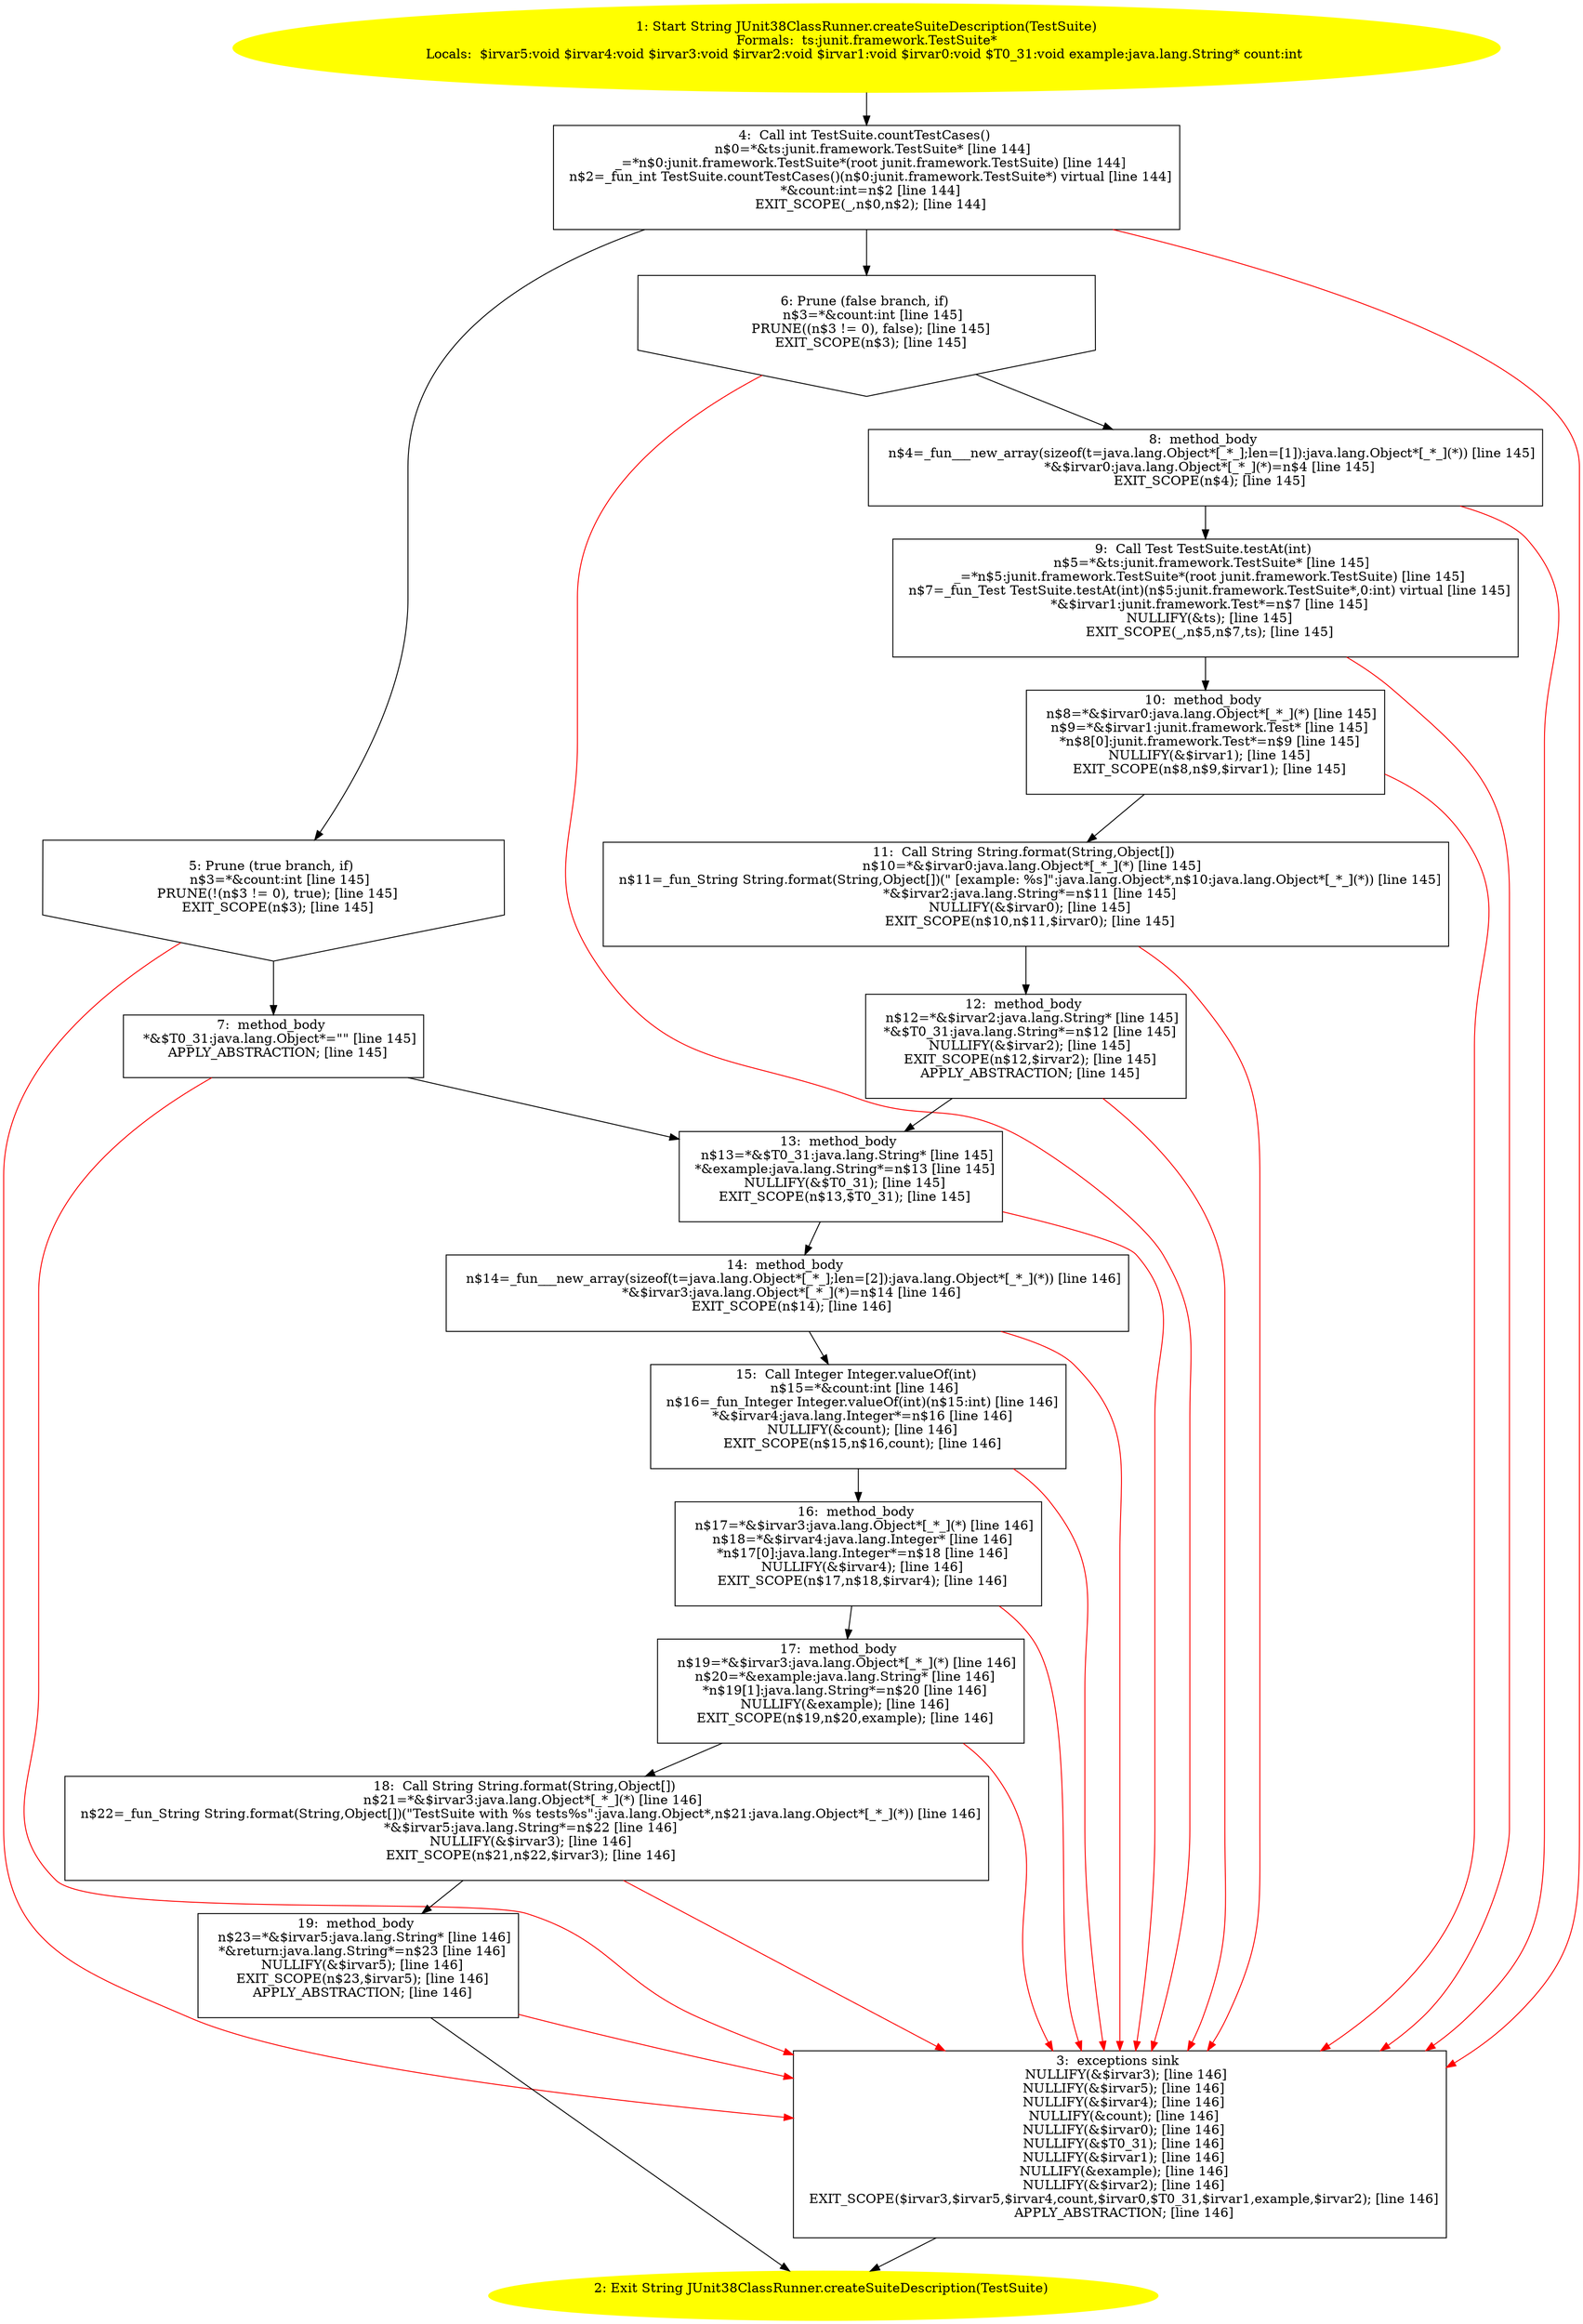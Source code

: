 /* @generated */
digraph cfg {
"org.junit.internal.runners.JUnit38ClassRunner.createSuiteDescription(junit.framework.TestSuite):java.5c1ac865e9a2fead5d1a12a1e6b2c239_1" [label="1: Start String JUnit38ClassRunner.createSuiteDescription(TestSuite)\nFormals:  ts:junit.framework.TestSuite*\nLocals:  $irvar5:void $irvar4:void $irvar3:void $irvar2:void $irvar1:void $irvar0:void $T0_31:void example:java.lang.String* count:int \n  " color=yellow style=filled]
	

	 "org.junit.internal.runners.JUnit38ClassRunner.createSuiteDescription(junit.framework.TestSuite):java.5c1ac865e9a2fead5d1a12a1e6b2c239_1" -> "org.junit.internal.runners.JUnit38ClassRunner.createSuiteDescription(junit.framework.TestSuite):java.5c1ac865e9a2fead5d1a12a1e6b2c239_4" ;
"org.junit.internal.runners.JUnit38ClassRunner.createSuiteDescription(junit.framework.TestSuite):java.5c1ac865e9a2fead5d1a12a1e6b2c239_2" [label="2: Exit String JUnit38ClassRunner.createSuiteDescription(TestSuite) \n  " color=yellow style=filled]
	

"org.junit.internal.runners.JUnit38ClassRunner.createSuiteDescription(junit.framework.TestSuite):java.5c1ac865e9a2fead5d1a12a1e6b2c239_3" [label="3:  exceptions sink \n   NULLIFY(&$irvar3); [line 146]\n  NULLIFY(&$irvar5); [line 146]\n  NULLIFY(&$irvar4); [line 146]\n  NULLIFY(&count); [line 146]\n  NULLIFY(&$irvar0); [line 146]\n  NULLIFY(&$T0_31); [line 146]\n  NULLIFY(&$irvar1); [line 146]\n  NULLIFY(&example); [line 146]\n  NULLIFY(&$irvar2); [line 146]\n  EXIT_SCOPE($irvar3,$irvar5,$irvar4,count,$irvar0,$T0_31,$irvar1,example,$irvar2); [line 146]\n  APPLY_ABSTRACTION; [line 146]\n " shape="box"]
	

	 "org.junit.internal.runners.JUnit38ClassRunner.createSuiteDescription(junit.framework.TestSuite):java.5c1ac865e9a2fead5d1a12a1e6b2c239_3" -> "org.junit.internal.runners.JUnit38ClassRunner.createSuiteDescription(junit.framework.TestSuite):java.5c1ac865e9a2fead5d1a12a1e6b2c239_2" ;
"org.junit.internal.runners.JUnit38ClassRunner.createSuiteDescription(junit.framework.TestSuite):java.5c1ac865e9a2fead5d1a12a1e6b2c239_4" [label="4:  Call int TestSuite.countTestCases() \n   n$0=*&ts:junit.framework.TestSuite* [line 144]\n  _=*n$0:junit.framework.TestSuite*(root junit.framework.TestSuite) [line 144]\n  n$2=_fun_int TestSuite.countTestCases()(n$0:junit.framework.TestSuite*) virtual [line 144]\n  *&count:int=n$2 [line 144]\n  EXIT_SCOPE(_,n$0,n$2); [line 144]\n " shape="box"]
	

	 "org.junit.internal.runners.JUnit38ClassRunner.createSuiteDescription(junit.framework.TestSuite):java.5c1ac865e9a2fead5d1a12a1e6b2c239_4" -> "org.junit.internal.runners.JUnit38ClassRunner.createSuiteDescription(junit.framework.TestSuite):java.5c1ac865e9a2fead5d1a12a1e6b2c239_5" ;
	 "org.junit.internal.runners.JUnit38ClassRunner.createSuiteDescription(junit.framework.TestSuite):java.5c1ac865e9a2fead5d1a12a1e6b2c239_4" -> "org.junit.internal.runners.JUnit38ClassRunner.createSuiteDescription(junit.framework.TestSuite):java.5c1ac865e9a2fead5d1a12a1e6b2c239_6" ;
	 "org.junit.internal.runners.JUnit38ClassRunner.createSuiteDescription(junit.framework.TestSuite):java.5c1ac865e9a2fead5d1a12a1e6b2c239_4" -> "org.junit.internal.runners.JUnit38ClassRunner.createSuiteDescription(junit.framework.TestSuite):java.5c1ac865e9a2fead5d1a12a1e6b2c239_3" [color="red" ];
"org.junit.internal.runners.JUnit38ClassRunner.createSuiteDescription(junit.framework.TestSuite):java.5c1ac865e9a2fead5d1a12a1e6b2c239_5" [label="5: Prune (true branch, if) \n   n$3=*&count:int [line 145]\n  PRUNE(!(n$3 != 0), true); [line 145]\n  EXIT_SCOPE(n$3); [line 145]\n " shape="invhouse"]
	

	 "org.junit.internal.runners.JUnit38ClassRunner.createSuiteDescription(junit.framework.TestSuite):java.5c1ac865e9a2fead5d1a12a1e6b2c239_5" -> "org.junit.internal.runners.JUnit38ClassRunner.createSuiteDescription(junit.framework.TestSuite):java.5c1ac865e9a2fead5d1a12a1e6b2c239_7" ;
	 "org.junit.internal.runners.JUnit38ClassRunner.createSuiteDescription(junit.framework.TestSuite):java.5c1ac865e9a2fead5d1a12a1e6b2c239_5" -> "org.junit.internal.runners.JUnit38ClassRunner.createSuiteDescription(junit.framework.TestSuite):java.5c1ac865e9a2fead5d1a12a1e6b2c239_3" [color="red" ];
"org.junit.internal.runners.JUnit38ClassRunner.createSuiteDescription(junit.framework.TestSuite):java.5c1ac865e9a2fead5d1a12a1e6b2c239_6" [label="6: Prune (false branch, if) \n   n$3=*&count:int [line 145]\n  PRUNE((n$3 != 0), false); [line 145]\n  EXIT_SCOPE(n$3); [line 145]\n " shape="invhouse"]
	

	 "org.junit.internal.runners.JUnit38ClassRunner.createSuiteDescription(junit.framework.TestSuite):java.5c1ac865e9a2fead5d1a12a1e6b2c239_6" -> "org.junit.internal.runners.JUnit38ClassRunner.createSuiteDescription(junit.framework.TestSuite):java.5c1ac865e9a2fead5d1a12a1e6b2c239_8" ;
	 "org.junit.internal.runners.JUnit38ClassRunner.createSuiteDescription(junit.framework.TestSuite):java.5c1ac865e9a2fead5d1a12a1e6b2c239_6" -> "org.junit.internal.runners.JUnit38ClassRunner.createSuiteDescription(junit.framework.TestSuite):java.5c1ac865e9a2fead5d1a12a1e6b2c239_3" [color="red" ];
"org.junit.internal.runners.JUnit38ClassRunner.createSuiteDescription(junit.framework.TestSuite):java.5c1ac865e9a2fead5d1a12a1e6b2c239_7" [label="7:  method_body \n   *&$T0_31:java.lang.Object*=\"\" [line 145]\n  APPLY_ABSTRACTION; [line 145]\n " shape="box"]
	

	 "org.junit.internal.runners.JUnit38ClassRunner.createSuiteDescription(junit.framework.TestSuite):java.5c1ac865e9a2fead5d1a12a1e6b2c239_7" -> "org.junit.internal.runners.JUnit38ClassRunner.createSuiteDescription(junit.framework.TestSuite):java.5c1ac865e9a2fead5d1a12a1e6b2c239_13" ;
	 "org.junit.internal.runners.JUnit38ClassRunner.createSuiteDescription(junit.framework.TestSuite):java.5c1ac865e9a2fead5d1a12a1e6b2c239_7" -> "org.junit.internal.runners.JUnit38ClassRunner.createSuiteDescription(junit.framework.TestSuite):java.5c1ac865e9a2fead5d1a12a1e6b2c239_3" [color="red" ];
"org.junit.internal.runners.JUnit38ClassRunner.createSuiteDescription(junit.framework.TestSuite):java.5c1ac865e9a2fead5d1a12a1e6b2c239_8" [label="8:  method_body \n   n$4=_fun___new_array(sizeof(t=java.lang.Object*[_*_];len=[1]):java.lang.Object*[_*_](*)) [line 145]\n  *&$irvar0:java.lang.Object*[_*_](*)=n$4 [line 145]\n  EXIT_SCOPE(n$4); [line 145]\n " shape="box"]
	

	 "org.junit.internal.runners.JUnit38ClassRunner.createSuiteDescription(junit.framework.TestSuite):java.5c1ac865e9a2fead5d1a12a1e6b2c239_8" -> "org.junit.internal.runners.JUnit38ClassRunner.createSuiteDescription(junit.framework.TestSuite):java.5c1ac865e9a2fead5d1a12a1e6b2c239_9" ;
	 "org.junit.internal.runners.JUnit38ClassRunner.createSuiteDescription(junit.framework.TestSuite):java.5c1ac865e9a2fead5d1a12a1e6b2c239_8" -> "org.junit.internal.runners.JUnit38ClassRunner.createSuiteDescription(junit.framework.TestSuite):java.5c1ac865e9a2fead5d1a12a1e6b2c239_3" [color="red" ];
"org.junit.internal.runners.JUnit38ClassRunner.createSuiteDescription(junit.framework.TestSuite):java.5c1ac865e9a2fead5d1a12a1e6b2c239_9" [label="9:  Call Test TestSuite.testAt(int) \n   n$5=*&ts:junit.framework.TestSuite* [line 145]\n  _=*n$5:junit.framework.TestSuite*(root junit.framework.TestSuite) [line 145]\n  n$7=_fun_Test TestSuite.testAt(int)(n$5:junit.framework.TestSuite*,0:int) virtual [line 145]\n  *&$irvar1:junit.framework.Test*=n$7 [line 145]\n  NULLIFY(&ts); [line 145]\n  EXIT_SCOPE(_,n$5,n$7,ts); [line 145]\n " shape="box"]
	

	 "org.junit.internal.runners.JUnit38ClassRunner.createSuiteDescription(junit.framework.TestSuite):java.5c1ac865e9a2fead5d1a12a1e6b2c239_9" -> "org.junit.internal.runners.JUnit38ClassRunner.createSuiteDescription(junit.framework.TestSuite):java.5c1ac865e9a2fead5d1a12a1e6b2c239_10" ;
	 "org.junit.internal.runners.JUnit38ClassRunner.createSuiteDescription(junit.framework.TestSuite):java.5c1ac865e9a2fead5d1a12a1e6b2c239_9" -> "org.junit.internal.runners.JUnit38ClassRunner.createSuiteDescription(junit.framework.TestSuite):java.5c1ac865e9a2fead5d1a12a1e6b2c239_3" [color="red" ];
"org.junit.internal.runners.JUnit38ClassRunner.createSuiteDescription(junit.framework.TestSuite):java.5c1ac865e9a2fead5d1a12a1e6b2c239_10" [label="10:  method_body \n   n$8=*&$irvar0:java.lang.Object*[_*_](*) [line 145]\n  n$9=*&$irvar1:junit.framework.Test* [line 145]\n  *n$8[0]:junit.framework.Test*=n$9 [line 145]\n  NULLIFY(&$irvar1); [line 145]\n  EXIT_SCOPE(n$8,n$9,$irvar1); [line 145]\n " shape="box"]
	

	 "org.junit.internal.runners.JUnit38ClassRunner.createSuiteDescription(junit.framework.TestSuite):java.5c1ac865e9a2fead5d1a12a1e6b2c239_10" -> "org.junit.internal.runners.JUnit38ClassRunner.createSuiteDescription(junit.framework.TestSuite):java.5c1ac865e9a2fead5d1a12a1e6b2c239_11" ;
	 "org.junit.internal.runners.JUnit38ClassRunner.createSuiteDescription(junit.framework.TestSuite):java.5c1ac865e9a2fead5d1a12a1e6b2c239_10" -> "org.junit.internal.runners.JUnit38ClassRunner.createSuiteDescription(junit.framework.TestSuite):java.5c1ac865e9a2fead5d1a12a1e6b2c239_3" [color="red" ];
"org.junit.internal.runners.JUnit38ClassRunner.createSuiteDescription(junit.framework.TestSuite):java.5c1ac865e9a2fead5d1a12a1e6b2c239_11" [label="11:  Call String String.format(String,Object[]) \n   n$10=*&$irvar0:java.lang.Object*[_*_](*) [line 145]\n  n$11=_fun_String String.format(String,Object[])(\" [example: %s]\":java.lang.Object*,n$10:java.lang.Object*[_*_](*)) [line 145]\n  *&$irvar2:java.lang.String*=n$11 [line 145]\n  NULLIFY(&$irvar0); [line 145]\n  EXIT_SCOPE(n$10,n$11,$irvar0); [line 145]\n " shape="box"]
	

	 "org.junit.internal.runners.JUnit38ClassRunner.createSuiteDescription(junit.framework.TestSuite):java.5c1ac865e9a2fead5d1a12a1e6b2c239_11" -> "org.junit.internal.runners.JUnit38ClassRunner.createSuiteDescription(junit.framework.TestSuite):java.5c1ac865e9a2fead5d1a12a1e6b2c239_12" ;
	 "org.junit.internal.runners.JUnit38ClassRunner.createSuiteDescription(junit.framework.TestSuite):java.5c1ac865e9a2fead5d1a12a1e6b2c239_11" -> "org.junit.internal.runners.JUnit38ClassRunner.createSuiteDescription(junit.framework.TestSuite):java.5c1ac865e9a2fead5d1a12a1e6b2c239_3" [color="red" ];
"org.junit.internal.runners.JUnit38ClassRunner.createSuiteDescription(junit.framework.TestSuite):java.5c1ac865e9a2fead5d1a12a1e6b2c239_12" [label="12:  method_body \n   n$12=*&$irvar2:java.lang.String* [line 145]\n  *&$T0_31:java.lang.String*=n$12 [line 145]\n  NULLIFY(&$irvar2); [line 145]\n  EXIT_SCOPE(n$12,$irvar2); [line 145]\n  APPLY_ABSTRACTION; [line 145]\n " shape="box"]
	

	 "org.junit.internal.runners.JUnit38ClassRunner.createSuiteDescription(junit.framework.TestSuite):java.5c1ac865e9a2fead5d1a12a1e6b2c239_12" -> "org.junit.internal.runners.JUnit38ClassRunner.createSuiteDescription(junit.framework.TestSuite):java.5c1ac865e9a2fead5d1a12a1e6b2c239_13" ;
	 "org.junit.internal.runners.JUnit38ClassRunner.createSuiteDescription(junit.framework.TestSuite):java.5c1ac865e9a2fead5d1a12a1e6b2c239_12" -> "org.junit.internal.runners.JUnit38ClassRunner.createSuiteDescription(junit.framework.TestSuite):java.5c1ac865e9a2fead5d1a12a1e6b2c239_3" [color="red" ];
"org.junit.internal.runners.JUnit38ClassRunner.createSuiteDescription(junit.framework.TestSuite):java.5c1ac865e9a2fead5d1a12a1e6b2c239_13" [label="13:  method_body \n   n$13=*&$T0_31:java.lang.String* [line 145]\n  *&example:java.lang.String*=n$13 [line 145]\n  NULLIFY(&$T0_31); [line 145]\n  EXIT_SCOPE(n$13,$T0_31); [line 145]\n " shape="box"]
	

	 "org.junit.internal.runners.JUnit38ClassRunner.createSuiteDescription(junit.framework.TestSuite):java.5c1ac865e9a2fead5d1a12a1e6b2c239_13" -> "org.junit.internal.runners.JUnit38ClassRunner.createSuiteDescription(junit.framework.TestSuite):java.5c1ac865e9a2fead5d1a12a1e6b2c239_14" ;
	 "org.junit.internal.runners.JUnit38ClassRunner.createSuiteDescription(junit.framework.TestSuite):java.5c1ac865e9a2fead5d1a12a1e6b2c239_13" -> "org.junit.internal.runners.JUnit38ClassRunner.createSuiteDescription(junit.framework.TestSuite):java.5c1ac865e9a2fead5d1a12a1e6b2c239_3" [color="red" ];
"org.junit.internal.runners.JUnit38ClassRunner.createSuiteDescription(junit.framework.TestSuite):java.5c1ac865e9a2fead5d1a12a1e6b2c239_14" [label="14:  method_body \n   n$14=_fun___new_array(sizeof(t=java.lang.Object*[_*_];len=[2]):java.lang.Object*[_*_](*)) [line 146]\n  *&$irvar3:java.lang.Object*[_*_](*)=n$14 [line 146]\n  EXIT_SCOPE(n$14); [line 146]\n " shape="box"]
	

	 "org.junit.internal.runners.JUnit38ClassRunner.createSuiteDescription(junit.framework.TestSuite):java.5c1ac865e9a2fead5d1a12a1e6b2c239_14" -> "org.junit.internal.runners.JUnit38ClassRunner.createSuiteDescription(junit.framework.TestSuite):java.5c1ac865e9a2fead5d1a12a1e6b2c239_15" ;
	 "org.junit.internal.runners.JUnit38ClassRunner.createSuiteDescription(junit.framework.TestSuite):java.5c1ac865e9a2fead5d1a12a1e6b2c239_14" -> "org.junit.internal.runners.JUnit38ClassRunner.createSuiteDescription(junit.framework.TestSuite):java.5c1ac865e9a2fead5d1a12a1e6b2c239_3" [color="red" ];
"org.junit.internal.runners.JUnit38ClassRunner.createSuiteDescription(junit.framework.TestSuite):java.5c1ac865e9a2fead5d1a12a1e6b2c239_15" [label="15:  Call Integer Integer.valueOf(int) \n   n$15=*&count:int [line 146]\n  n$16=_fun_Integer Integer.valueOf(int)(n$15:int) [line 146]\n  *&$irvar4:java.lang.Integer*=n$16 [line 146]\n  NULLIFY(&count); [line 146]\n  EXIT_SCOPE(n$15,n$16,count); [line 146]\n " shape="box"]
	

	 "org.junit.internal.runners.JUnit38ClassRunner.createSuiteDescription(junit.framework.TestSuite):java.5c1ac865e9a2fead5d1a12a1e6b2c239_15" -> "org.junit.internal.runners.JUnit38ClassRunner.createSuiteDescription(junit.framework.TestSuite):java.5c1ac865e9a2fead5d1a12a1e6b2c239_16" ;
	 "org.junit.internal.runners.JUnit38ClassRunner.createSuiteDescription(junit.framework.TestSuite):java.5c1ac865e9a2fead5d1a12a1e6b2c239_15" -> "org.junit.internal.runners.JUnit38ClassRunner.createSuiteDescription(junit.framework.TestSuite):java.5c1ac865e9a2fead5d1a12a1e6b2c239_3" [color="red" ];
"org.junit.internal.runners.JUnit38ClassRunner.createSuiteDescription(junit.framework.TestSuite):java.5c1ac865e9a2fead5d1a12a1e6b2c239_16" [label="16:  method_body \n   n$17=*&$irvar3:java.lang.Object*[_*_](*) [line 146]\n  n$18=*&$irvar4:java.lang.Integer* [line 146]\n  *n$17[0]:java.lang.Integer*=n$18 [line 146]\n  NULLIFY(&$irvar4); [line 146]\n  EXIT_SCOPE(n$17,n$18,$irvar4); [line 146]\n " shape="box"]
	

	 "org.junit.internal.runners.JUnit38ClassRunner.createSuiteDescription(junit.framework.TestSuite):java.5c1ac865e9a2fead5d1a12a1e6b2c239_16" -> "org.junit.internal.runners.JUnit38ClassRunner.createSuiteDescription(junit.framework.TestSuite):java.5c1ac865e9a2fead5d1a12a1e6b2c239_17" ;
	 "org.junit.internal.runners.JUnit38ClassRunner.createSuiteDescription(junit.framework.TestSuite):java.5c1ac865e9a2fead5d1a12a1e6b2c239_16" -> "org.junit.internal.runners.JUnit38ClassRunner.createSuiteDescription(junit.framework.TestSuite):java.5c1ac865e9a2fead5d1a12a1e6b2c239_3" [color="red" ];
"org.junit.internal.runners.JUnit38ClassRunner.createSuiteDescription(junit.framework.TestSuite):java.5c1ac865e9a2fead5d1a12a1e6b2c239_17" [label="17:  method_body \n   n$19=*&$irvar3:java.lang.Object*[_*_](*) [line 146]\n  n$20=*&example:java.lang.String* [line 146]\n  *n$19[1]:java.lang.String*=n$20 [line 146]\n  NULLIFY(&example); [line 146]\n  EXIT_SCOPE(n$19,n$20,example); [line 146]\n " shape="box"]
	

	 "org.junit.internal.runners.JUnit38ClassRunner.createSuiteDescription(junit.framework.TestSuite):java.5c1ac865e9a2fead5d1a12a1e6b2c239_17" -> "org.junit.internal.runners.JUnit38ClassRunner.createSuiteDescription(junit.framework.TestSuite):java.5c1ac865e9a2fead5d1a12a1e6b2c239_18" ;
	 "org.junit.internal.runners.JUnit38ClassRunner.createSuiteDescription(junit.framework.TestSuite):java.5c1ac865e9a2fead5d1a12a1e6b2c239_17" -> "org.junit.internal.runners.JUnit38ClassRunner.createSuiteDescription(junit.framework.TestSuite):java.5c1ac865e9a2fead5d1a12a1e6b2c239_3" [color="red" ];
"org.junit.internal.runners.JUnit38ClassRunner.createSuiteDescription(junit.framework.TestSuite):java.5c1ac865e9a2fead5d1a12a1e6b2c239_18" [label="18:  Call String String.format(String,Object[]) \n   n$21=*&$irvar3:java.lang.Object*[_*_](*) [line 146]\n  n$22=_fun_String String.format(String,Object[])(\"TestSuite with %s tests%s\":java.lang.Object*,n$21:java.lang.Object*[_*_](*)) [line 146]\n  *&$irvar5:java.lang.String*=n$22 [line 146]\n  NULLIFY(&$irvar3); [line 146]\n  EXIT_SCOPE(n$21,n$22,$irvar3); [line 146]\n " shape="box"]
	

	 "org.junit.internal.runners.JUnit38ClassRunner.createSuiteDescription(junit.framework.TestSuite):java.5c1ac865e9a2fead5d1a12a1e6b2c239_18" -> "org.junit.internal.runners.JUnit38ClassRunner.createSuiteDescription(junit.framework.TestSuite):java.5c1ac865e9a2fead5d1a12a1e6b2c239_19" ;
	 "org.junit.internal.runners.JUnit38ClassRunner.createSuiteDescription(junit.framework.TestSuite):java.5c1ac865e9a2fead5d1a12a1e6b2c239_18" -> "org.junit.internal.runners.JUnit38ClassRunner.createSuiteDescription(junit.framework.TestSuite):java.5c1ac865e9a2fead5d1a12a1e6b2c239_3" [color="red" ];
"org.junit.internal.runners.JUnit38ClassRunner.createSuiteDescription(junit.framework.TestSuite):java.5c1ac865e9a2fead5d1a12a1e6b2c239_19" [label="19:  method_body \n   n$23=*&$irvar5:java.lang.String* [line 146]\n  *&return:java.lang.String*=n$23 [line 146]\n  NULLIFY(&$irvar5); [line 146]\n  EXIT_SCOPE(n$23,$irvar5); [line 146]\n  APPLY_ABSTRACTION; [line 146]\n " shape="box"]
	

	 "org.junit.internal.runners.JUnit38ClassRunner.createSuiteDescription(junit.framework.TestSuite):java.5c1ac865e9a2fead5d1a12a1e6b2c239_19" -> "org.junit.internal.runners.JUnit38ClassRunner.createSuiteDescription(junit.framework.TestSuite):java.5c1ac865e9a2fead5d1a12a1e6b2c239_2" ;
	 "org.junit.internal.runners.JUnit38ClassRunner.createSuiteDescription(junit.framework.TestSuite):java.5c1ac865e9a2fead5d1a12a1e6b2c239_19" -> "org.junit.internal.runners.JUnit38ClassRunner.createSuiteDescription(junit.framework.TestSuite):java.5c1ac865e9a2fead5d1a12a1e6b2c239_3" [color="red" ];
}
